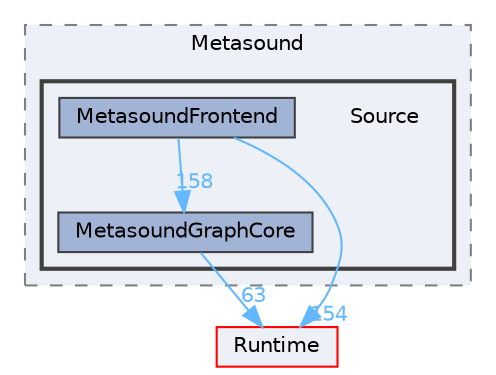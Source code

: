 digraph "Source"
{
 // INTERACTIVE_SVG=YES
 // LATEX_PDF_SIZE
  bgcolor="transparent";
  edge [fontname=Helvetica,fontsize=10,labelfontname=Helvetica,labelfontsize=10];
  node [fontname=Helvetica,fontsize=10,shape=box,height=0.2,width=0.4];
  compound=true
  subgraph clusterdir_52d1b8d6fa9cdd7a31b461c66b8032c4 {
    graph [ bgcolor="#edf0f7", pencolor="grey50", label="Metasound", fontname=Helvetica,fontsize=10 style="filled,dashed", URL="dir_52d1b8d6fa9cdd7a31b461c66b8032c4.html",tooltip=""]
  subgraph clusterdir_6d3eff4ef01bd5c3f90a670a8d5f6d34 {
    graph [ bgcolor="#edf0f7", pencolor="grey25", label="", fontname=Helvetica,fontsize=10 style="filled,bold", URL="dir_6d3eff4ef01bd5c3f90a670a8d5f6d34.html",tooltip=""]
    dir_6d3eff4ef01bd5c3f90a670a8d5f6d34 [shape=plaintext, label="Source"];
  dir_6ecfb48eb24002d589a77f3f2e75a56a [label="MetasoundFrontend", fillcolor="#a2b4d6", color="grey25", style="filled", URL="dir_6ecfb48eb24002d589a77f3f2e75a56a.html",tooltip=""];
  dir_bf730193d136adee8eaddd1c62c967df [label="MetasoundGraphCore", fillcolor="#a2b4d6", color="grey25", style="filled", URL="dir_bf730193d136adee8eaddd1c62c967df.html",tooltip=""];
  }
  }
  dir_7536b172fbd480bfd146a1b1acd6856b [label="Runtime", fillcolor="#edf0f7", color="red", style="filled", URL="dir_7536b172fbd480bfd146a1b1acd6856b.html",tooltip=""];
  dir_6ecfb48eb24002d589a77f3f2e75a56a->dir_7536b172fbd480bfd146a1b1acd6856b [headlabel="154", labeldistance=1.5 headhref="dir_000636_000984.html" href="dir_000636_000984.html" color="steelblue1" fontcolor="steelblue1"];
  dir_6ecfb48eb24002d589a77f3f2e75a56a->dir_bf730193d136adee8eaddd1c62c967df [headlabel="158", labeldistance=1.5 headhref="dir_000636_000637.html" href="dir_000636_000637.html" color="steelblue1" fontcolor="steelblue1"];
  dir_bf730193d136adee8eaddd1c62c967df->dir_7536b172fbd480bfd146a1b1acd6856b [headlabel="63", labeldistance=1.5 headhref="dir_000637_000984.html" href="dir_000637_000984.html" color="steelblue1" fontcolor="steelblue1"];
}
